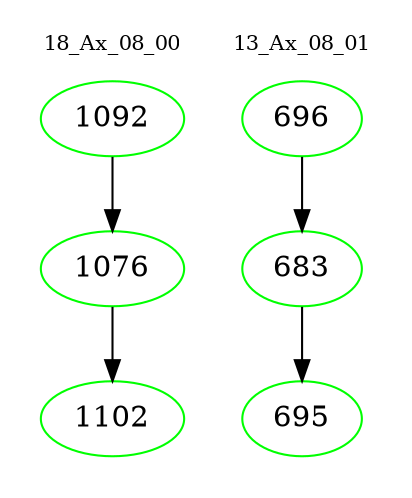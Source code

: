 digraph{
subgraph cluster_0 {
color = white
label = "18_Ax_08_00";
fontsize=10;
T0_1092 [label="1092", color="green"]
T0_1092 -> T0_1076 [color="black"]
T0_1076 [label="1076", color="green"]
T0_1076 -> T0_1102 [color="black"]
T0_1102 [label="1102", color="green"]
}
subgraph cluster_1 {
color = white
label = "13_Ax_08_01";
fontsize=10;
T1_696 [label="696", color="green"]
T1_696 -> T1_683 [color="black"]
T1_683 [label="683", color="green"]
T1_683 -> T1_695 [color="black"]
T1_695 [label="695", color="green"]
}
}

